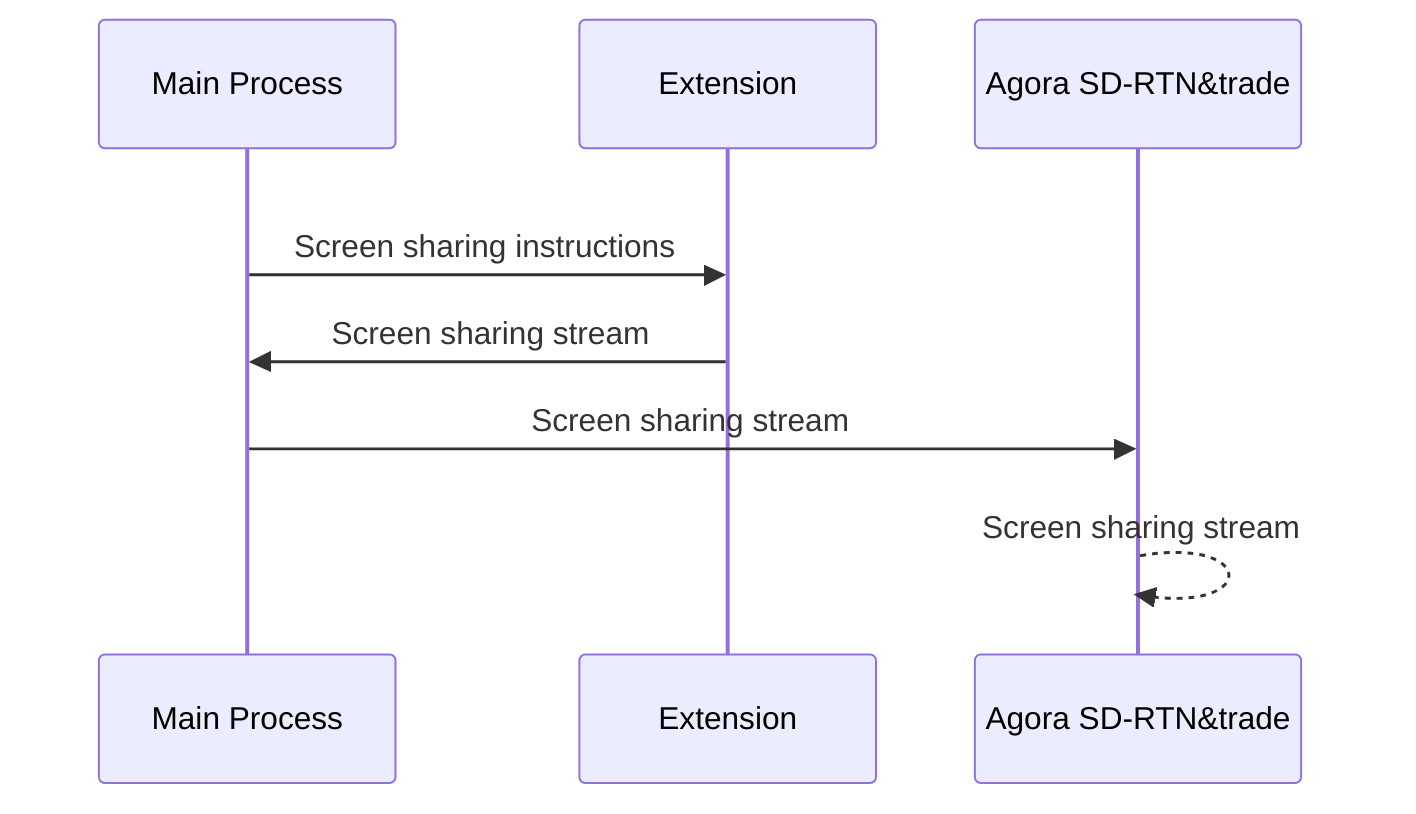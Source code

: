 sequenceDiagram
participant MP as Main Process
participant E as Extension
participant AS as Agora SD-RTN&trade;

rect rgb(255, 255, 255)
    MP->>E: Screen sharing instructions
    E->>MP: Screen sharing stream
    MP->>AS: Screen sharing stream
end

AS-->>AS: Screen sharing stream